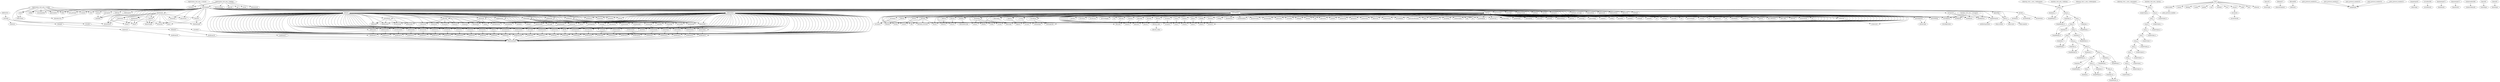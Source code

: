 strict digraph  {
	trimethop -> trimethop2;
	cecumact -> cecumevi;
	"followup_visit_1_arm_1:ibdhospnew" -> hosp_a;
	ucvisit -> ucvisit2;
	jejuact -> jejuevi;
	antibioticprior -> antibioticpriormo;
	meddraae14 -> othermedraae;
	trimethop2 -> meddraae24;
	ciproflox -> ciproflox2;
	hosp_d -> hosptype_d;
	hosp_d -> hosp_e;
	hosp_d -> hospibdtype_d;
	hosp_f -> hospibdtype_f;
	hosp_f -> hosptype_f;
	hosp_f -> hosp_g;
	ibdhospnew -> reminder;
	meddraae25 -> othermedraae;
	supplements -> omega3;
	supplements -> probiotic;
	ibdcoex_type -> ibdcoex_other;
	surg_d -> surg_e;
	surg_d -> surgerytype_d;
	infliximab2 -> meddraae12;
	sigmact -> sigmevi;
	meddraae28 -> othermedraae;
	hosptype_d -> hospibdtype_d;
	anyfamauto -> famun;
	anyfamauto -> famuc;
	anyfamauto -> famcd;
	meddraae16 -> othermedraae;
	famauto -> famautotype;
	hosptype_g -> hospibdtype_g;
	meddraae5 -> othermedraae;
	"baseline_visit_arm_1:ibdhosp" -> hosp_a;
	country -> dateofarrival;
	hosptype_h -> hospibdtype_h;
	gisurg -> reminder;
	surg_g -> surg_h;
	surg_g -> surgerytype_g;
	rifampin -> rifampin2;
	duodact -> duodevi;
	alcohol -> alcoholyes;
	alcohol -> alcoholdrinks;
	alcohol -> alcoholwhen;
	lenalidomide2 -> meddraae11;
	hosptype_b -> hospibdtype_b;
	meddraae22 -> othermedraae;
	sulfasa2 -> meddraae2;
	noconsent -> noconsentoth;
	oralsterd2 -> meddraae20;
	hosptype_k -> hospibdtype_k;
	"ibdliverl(3)" -> pscmeds;
	"registration_visit_arm_1:consent" -> visitcategory;
	"registration_visit_arm_1:consent" -> visitdate1;
	thalidomide -> thalidomide2;
	newidbdiag -> pcdaiobt;
	newidbdiag -> duodevi;
	newidbdiag -> cecumact;
	newidbdiag -> pcdaiscore;
	newidbdiag -> sigmevi;
	newidbdiag -> ucvisit;
	newidbdiag -> alb;
	newidbdiag -> parisclass;
	newidbdiag -> jejuact;
	newidbdiag -> parisgrow;
	newidbdiag -> pcdaistools;
	newidbdiag -> hbaiscore;
	newidbdiag -> pcdaiseverity;
	newidbdiag -> pucaiseverity;
	newidbdiag -> perianal_stricture;
	newidbdiag -> ibdcondl;
	newidbdiag -> transevi;
	newidbdiag -> sigmact;
	newidbdiag -> procevi;
	newidbdiag -> pcdaimanifest;
	newidbdiag -> hbaiobt;
	newidbdiag -> rectumevi;
	newidbdiag -> abcessess;
	newidbdiag -> hbaiabmass;
	newidbdiag -> pucaiawaken;
	newidbdiag -> duodact;
	newidbdiag -> scrotal;
	newidbdiag -> cecumevi;
	newidbdiag -> lsidedis;
	newidbdiag -> fistulizing;
	newidbdiag -> ileumact;
	newidbdiag -> transact;
	newidbdiag -> stomact;
	newidbdiag -> ibdliverl;
	newidbdiag -> ucstudies;
	newidbdiag -> htdiagdt;
	newidbdiag -> pcdaiwt;
	newidbdiag -> pcdairectal;
	newidbdiag -> pucaiabpain;
	newidbdiag -> parisclassification;
	newidbdiag -> paris;
	newidbdiag -> pcdaifunction;
	newidbdiag -> pucaifreq;
	newidbdiag -> chohnstudies;
	newidbdiag -> ggt;
	newidbdiag -> hbaicomp;
	newidbdiag -> fissure;
	newidbdiag -> plt;
	newidbdiag -> pcdaiabpain;
	newidbdiag -> pancoevi;
	newidbdiag -> esoevi;
	newidbdiag -> pucairectal;
	newidbdiag -> descact;
	newidbdiag -> pucaiactivity;
	newidbdiag -> pcdaitender;
	newidbdiag -> hemoglobin;
	newidbdiag -> mucosal2;
	newidbdiag -> perianal;
	newidbdiag -> parisbeh;
	newidbdiag -> hbaistoolnum;
	newidbdiag -> esoact;
	newidbdiag -> parissev;
	newidbdiag -> stenosing;
	newidbdiag -> bladder;
	newidbdiag -> jejuevi;
	newidbdiag -> prevwtdiag;
	newidbdiag -> ibdman;
	newidbdiag -> orophary;
	newidbdiag -> htdiag;
	newidbdiag -> enteric;
	newidbdiag -> ucvisit2;
	newidbdiag -> pucaidoa;
	newidbdiag -> pcdaidoa;
	newidbdiag -> ibdcond;
	newidbdiag -> wtdiagdt;
	newidbdiag -> hbaidoa;
	newidbdiag -> ast;
	newidbdiag -> hxpolyps;
	newidbdiag -> crohnvisit;
	newidbdiag -> pucaiobt;
	newidbdiag -> bun;
	newidbdiag -> prevhtdiagdt;
	newidbdiag -> toskin;
	newidbdiag -> ibdliver;
	newidbdiag -> creatine;
	newidbdiag -> skin;
	newidbdiag -> stomevi;
	newidbdiag -> wbc;
	newidbdiag -> hxcoldysp;
	newidbdiag -> alk;
	newidbdiag -> pancodis;
	newidbdiag -> rectumact;
	newidbdiag -> hbaiabpain;
	newidbdiag -> lsideevi;
	newidbdiag -> prevhtdiag;
	newidbdiag -> esr;
	newidbdiag -> parisuc;
	newidbdiag -> lab_reference;
	newidbdiag -> coldysptype;
	newidbdiag -> date_labs;
	newidbdiag -> hbaiwell;
	newidbdiag -> proctdis;
	newidbdiag -> pucaiconsist;
	newidbdiag -> hct;
	newidbdiag -> parisloc;
	newidbdiag -> coldyspgrade;
	newidbdiag -> hxcolcanc;
	newidbdiag -> descevi;
	newidbdiag -> pucaiscore;
	newidbdiag -> ileumevi;
	newidbdiag -> prevwtdiagdt;
	newidbdiag -> ibdcoex;
	newidbdiag -> crp;
	newidbdiag -> hbaicomp1;
	newidbdiag -> wtdiag;
	newidbdiag -> ibdmanl;
	newidbdiag -> fistula;
	lsidedis -> lsideevi;
	ibdtype -> pcdaiobt;
	ibdtype -> duodevi;
	ibdtype -> cecumact;
	ibdtype -> pcdaiscore;
	ibdtype -> sigmevi;
	ibdtype -> ucvisit;
	ibdtype -> alb;
	ibdtype -> parisclass;
	ibdtype -> jejuact;
	ibdtype -> parisgrow;
	ibdtype -> pcdaistools;
	ibdtype -> hbaiscore;
	ibdtype -> pcdaiseverity;
	ibdtype -> pucaiseverity;
	ibdtype -> perianal_stricture;
	ibdtype -> ibdcondl;
	ibdtype -> transevi;
	ibdtype -> sigmact;
	ibdtype -> procevi;
	ibdtype -> pcdaimanifest;
	ibdtype -> hbaiobt;
	ibdtype -> rectumevi;
	ibdtype -> abcessess;
	ibdtype -> hbaiabmass;
	ibdtype -> pucaiawaken;
	ibdtype -> duodact;
	ibdtype -> scrotal;
	ibdtype -> cecumevi;
	ibdtype -> lsidedis;
	ibdtype -> fistulizing;
	ibdtype -> ileumact;
	ibdtype -> crohnvisit2;
	ibdtype -> transact;
	ibdtype -> stomact;
	ibdtype -> ibdliverl;
	ibdtype -> ucstudies;
	ibdtype -> htdiagdt;
	ibdtype -> pcdaiwt;
	ibdtype -> pcdairectal;
	ibdtype -> pucaiabpain;
	ibdtype -> parisclassification;
	ibdtype -> paris;
	ibdtype -> pcdaifunction;
	ibdtype -> pucaifreq;
	ibdtype -> chohnstudies;
	ibdtype -> ggt;
	ibdtype -> hbaicomp;
	ibdtype -> fissure;
	ibdtype -> plt;
	ibdtype -> pcdaiabpain;
	ibdtype -> pancoevi;
	ibdtype -> esoevi;
	ibdtype -> pucairectal;
	ibdtype -> descact;
	ibdtype -> pucaiactivity;
	ibdtype -> pcdaitender;
	ibdtype -> hemoglobin;
	ibdtype -> mucosal2;
	ibdtype -> perianal;
	ibdtype -> parisbeh;
	ibdtype -> hbaistoolnum;
	ibdtype -> esoact;
	ibdtype -> parissev;
	ibdtype -> stenosing;
	ibdtype -> bladder;
	ibdtype -> jejuevi;
	ibdtype -> prevwtdiag;
	ibdtype -> ibdman;
	ibdtype -> orophary;
	ibdtype -> htdiag;
	ibdtype -> enteric;
	ibdtype -> ucvisit2;
	ibdtype -> pucaidoa;
	ibdtype -> pcdaidoa;
	ibdtype -> ibdcond;
	ibdtype -> wtdiagdt;
	ibdtype -> hbaidoa;
	ibdtype -> ast;
	ibdtype -> hxpolyps;
	ibdtype -> crohnvisit;
	ibdtype -> pucaiobt;
	ibdtype -> bun;
	ibdtype -> prevhtdiagdt;
	ibdtype -> toskin;
	ibdtype -> ibdliver;
	ibdtype -> creatine;
	ibdtype -> skin;
	ibdtype -> stomevi;
	ibdtype -> wbc;
	ibdtype -> hxcoldysp;
	ibdtype -> alk;
	ibdtype -> pancodis;
	ibdtype -> rectumact;
	ibdtype -> hbaiabpain;
	ibdtype -> lsideevi;
	ibdtype -> prevhtdiag;
	ibdtype -> esr;
	ibdtype -> parisuc;
	ibdtype -> lab_reference;
	ibdtype -> coldysptype;
	ibdtype -> date_labs;
	ibdtype -> hbaiwell;
	ibdtype -> proctdis;
	ibdtype -> pucaiconsist;
	ibdtype -> hct;
	ibdtype -> parisloc;
	ibdtype -> coldyspgrade;
	ibdtype -> hxcolcanc;
	ibdtype -> descevi;
	ibdtype -> pucaiscore;
	ibdtype -> ileumevi;
	ibdtype -> prevwtdiagdt;
	ibdtype -> ibdcoex;
	ibdtype -> crp;
	ibdtype -> hbaicomp1;
	ibdtype -> wtdiag;
	ibdtype -> ibdmanl;
	ibdtype -> fistula;
	ibdmednew -> trimethop;
	ibdmednew -> meddraae14;
	ibdmednew -> trimethop2;
	ibdmednew -> ciproflox;
	ibdmednew -> meddraae25;
	ibdmednew -> supplements;
	ibdmednew -> infliximab2;
	ibdmednew -> meddraae16;
	ibdmednew -> meddraae5;
	ibdmednew -> steroidcourse;
	ibdmednew -> lenalidomide2;
	ibdmednew -> meddraae22;
	ibdmednew -> sulfasa2;
	ibdmednew -> oralsterd2;
	ibdmednew -> thalidomide;
	ibdmednew -> oralsterd;
	ibdmednew -> meddraae2;
	ibdmednew -> natalizumab2;
	ibdmednew -> tocilizumab2;
	ibdmednew -> azathioprine;
	ibdmednew -> adalimumab2;
	ibdmednew -> azathioprine2;
	ibdmednew -> olsalazine2;
	ibdmednew -> infliximab;
	ibdmednew -> glucotds;
	ibdmednew -> mesalamine2;
	ibdmednew -> fk506;
	ibdmednew -> intrasterd;
	ibdmednew -> rectalstrd2;
	ibdmednew -> meddraae6;
	ibdmednew -> intrasterd2;
	ibdmednew -> mercap6;
	ibdmednew -> meddraae9;
	ibdmednew -> rectalstrd;
	ibdmednew -> othbiomed;
	ibdmednew -> adalimumab;
	ibdmednew -> cyclospa;
	ibdmednew -> thalidomide2;
	ibdmednew -> meddraae166;
	ibdmednew -> certolizumab;
	ibdmednew -> cyclospa2;
	ibdmednew -> natalizumab;
	ibdmednew -> meddraae12;
	ibdmednew -> meddraae1;
	ibdmednew -> meddraae4;
	ibdmednew -> methotrex;
	ibdmednew -> meddraae23;
	ibdmednew -> mercap62;
	ibdmednew -> meddraae24;
	ibdmednew -> ciproflox2;
	ibdmednew -> sulfasa;
	ibdmednew -> meddraae18;
	ibdmednew -> balsalazide2;
	ibdmednew -> chemomed;
	ibdmednew -> meddraae26;
	ibdmednew -> fecaltrans;
	ibdmednew -> meddraae7;
	ibdmednew -> lenalidomide;
	ibdmednew -> amoxicillin2;
	ibdmednew -> meddraae21;
	ibdmednew -> amoxicillin;
	ibdmednew -> golimumab2;
	ibdmednew -> medinfosc;
	ibdmednew -> meddraae20;
	ibdmednew -> golimumab;
	ibdmednew -> meddraae11;
	ibdmednew -> vancomycin2;
	ibdmednew -> enteral;
	ibdmednew -> vancomycin;
	ibdmednew -> antitnfmed;
	ibdmednew -> methotrex2;
	ibdmednew -> vedolizumab2;
	ibdmednew -> mesalamine;
	ibdmednew -> oralenteric2;
	ibdmednew -> oralenteric;
	ibdmednew -> meddraae19;
	ibdmednew -> certolizumab2;
	ibdmednew -> antibiotics;
	ibdmednew -> aminosali;
	ibdmednew -> medinfosc2;
	ibdmednew -> meddraae10;
	ibdmednew -> balsalazide;
	ibdmednew -> meddraae13;
	ibdmednew -> meddraae3;
	ibdmednew -> meddraae17;
	ibdmednew -> meddraae8;
	ibdmednew -> tocilizumab;
	ibdmednew -> metronida;
	ibdmednew -> fk5062;
	ibdmednew -> meddraae30;
	ibdmednew -> vedolizumab;
	ibdmednew -> metronida2;
	ibdmednew -> meddraae15;
	ibdmednew -> olsalazine;
	oralsterd -> oralsterd2;
	meddraae2 -> othermedraae;
	fistulizing -> scrotal;
	fistulizing -> bladder;
	fistulizing -> enteric;
	fistulizing -> toskin;
	hosptype_e -> hospibdtype_e;
	ageatdiag -> tobacco;
	natalizumab2 -> meddraae166;
	ileumact -> ileumevi;
	transact -> transevi;
	tocilizumab2 -> meddraae17;
	"famuc(8)" -> twinuctype;
	stomact -> stomevi;
	surg_i -> surg_j;
	surg_i -> surgerytype_i;
	azathioprine -> azathioprine2;
	adalimumab2 -> meddraae13;
	azathioprine2 -> meddraae6;
	"ibdmanl(7)" -> otherextraintest;
	hosp_e -> hosp_f;
	hosp_e -> hosptype_e;
	hosp_e -> hospibdtype_e;
	olsalazine2 -> meddraae4;
	surg_a -> surgerytype_a;
	surg_a -> surg_b;
	infliximab -> infliximab2;
	surg_c -> surg_d;
	surg_c -> surgerytype_c;
	"ibdcondl(6)" -> otherauto;
	surg_l -> surgerytype_l;
	ancestrynew -> jeworiginnew;
	"prior_protocol_number(5)" -> sampletype;
	rifampin2 -> meddraae29;
	glucotds -> steroidcourse;
	glucotds -> oralsterd;
	glucotds -> intrasterd;
	glucotds -> rectalstrd;
	glucotds -> oralenteric;
	tobacco -> tobaccoyes;
	tobacco -> tobaccopacks;
	tobacco -> tobaccowhen;
	fambreast -> breastdurex;
	fambreast -> breastdur;
	mesalamine2 -> meddraae1;
	surg_e -> surg_f;
	surg_e -> surgerytype_e;
	fk506 -> fk5062;
	hosptype_a -> hospibdtype_a;
	intrasterd -> intrasterd2;
	rectalstrd2 -> meddraae19;
	meddraae6 -> othermedraae;
	descact -> descevi;
	intrasterd2 -> meddraae21;
	mercap6 -> mercap62;
	meddraae9 -> othermedraae;
	rectalstrd -> rectalstrd2;
	othbiomed -> natalizumab;
	othbiomed -> ustekinumab;
	othbiomed -> tocilizumab;
	othbiomed -> vedolizumab;
	adalimumab -> adalimumab2;
	famimm -> famimmtype;
	perianal -> perianal_stricture;
	perianal -> fissure;
	perianal -> skin;
	perianal -> fistula;
	cyclospa -> cyclospa2;
	thalidomide2 -> meddraae10;
	meddraae166 -> othermedraae;
	certolizumab -> certolizumab2;
	cyclospa2 -> meddraae9;
	natalizumab -> natalizumab2;
	meddraae12 -> othermedraae;
	hosp_b -> hosptype_b;
	hosp_b -> hospibdtype_b;
	hosp_b -> hosp_c;
	meddraae1 -> othermedraae;
	esoact -> esoevi;
	meddraae4 -> othermedraae;
	surg_f -> surg_g;
	surg_f -> surgerytype_f;
	methotrex -> methotrex2;
	meddraae23 -> othermedraae;
	"sampletype(8)" -> othersamp;
	"followup_visit_1_arm_1:gisurgnew" -> surg_a;
	mercap62 -> meddraae5;
	jeworiginnew -> jewanctype;
	"prior_protocol_number(1)" -> sampletype;
	meddraae24 -> othermedraae;
	hosp_i -> hospibdtype_i;
	hosp_i -> hosp_j;
	hosp_i -> hospibdtype_l;
	hosp_i -> hosptype_i;
	ibdman -> ibdmanl;
	ciproflox2 -> meddraae23;
	"baseline_visit_arm_1:enviquest" -> antibioticprior;
	"baseline_visit_arm_1:enviquest" -> smokepreg;
	"baseline_visit_arm_1:enviquest" -> steroidprior;
	"baseline_visit_arm_1:enviquest" -> smokeprior;
	"baseline_visit_arm_1:enviquest" -> smokeprior2;
	sulfasa -> sulfasa2;
	ursodiol2 -> meddraae27;
	ibddiagchange -> prioribddiag;
	meddraae18 -> othermedraae;
	hosptype_m -> hospibdtype_m;
	balsalazide2 -> meddraae3;
	chemomed -> thalidomide;
	chemomed -> azathioprine;
	chemomed -> fk506;
	chemomed -> mercap6;
	chemomed -> cyclospa;
	chemomed -> methotrex;
	chemomed -> lenalidomide;
	ustekinumab2 -> meddraae30;
	hosp_j -> hosptype_j;
	hosp_j -> hosp_k;
	hosp_j -> hospibdtype_j;
	"prior_protocol_number(3)" -> sampletype;
	meddraae26 -> othermedraae;
	hosp_l -> hosptype_l;
	meddraae7 -> othermedraae;
	"ucstudies(99)" -> ucstudiesoth;
	nsaid -> nsaid_doses;
	lenalidomide -> lenalidomide2;
	amoxicillin2 -> meddraae25;
	ibdcond -> ibdcondl;
	hbaidoa -> hbiwelldescript;
	surg_b -> surg_c;
	surg_b -> surgerytype_b;
	hosptype_f -> hospibdtype_f;
	meddraae21 -> othermedraae;
	surg_h -> surg_i;
	surg_h -> surgerytype_h;
	"famimmtype(7)" -> famimmoth;
	amoxicillin -> amoxicillin2;
	hosp_c -> hosp_d;
	hosp_c -> hospibdtype_c;
	hosp_c -> hosptype_c;
	"famautotype(7)" -> famautooth;
	"followup_visit_2_arm_1:ibdhospnew" -> hosp_a;
	golimumab2 -> meddraae15;
	surg_j -> surg_k;
	surg_j -> surgerytype_j;
	"chohnstudies(99)" -> chohnstudiesoth;
	meddraae20 -> othermedraae;
	"baseline_visit_arm_1:gisurg" -> surg_a;
	crohnvisit -> crohnvisit2;
	hosptype_j -> hospibdtype_j;
	golimumab -> golimumab2;
	"famcd(8)" -> twincdtype;
	"prior_protocol_number(4)" -> sampletype;
	meddraae11 -> othermedraae;
	pscmeds -> rifampin;
	pscmeds -> ursodiol;
	pscmeds -> cholestyr;
	vancomycin2 -> meddraae26;
	ibdliver -> ibdliverl;
	jeworigin -> jewanctype;
	ustekinumab -> ustekinumab2;
	ibdhosp -> reminder;
	"registration_visit_arm_1:veoibd" -> oral_perianal;
	"registration_visit_arm_1:veoibd" -> country;
	"registration_visit_arm_1:veoibd" -> milkal;
	"registration_visit_arm_1:veoibd" -> crite;
	"registration_visit_arm_1:veoibd" -> dateofarrival;
	"registration_visit_arm_1:veoibd" -> consanguinity;
	"registration_visit_arm_1:veoibd" -> nsaid_doses;
	"registration_visit_arm_1:veoibd" -> gastroinfect;
	"registration_visit_arm_1:veoibd" -> nsaid;
	"registration_visit_arm_1:veoibd" -> breastdurex;
	"registration_visit_arm_1:veoibd" -> follic;
	hxcoldysp -> coldysptype;
	hxcoldysp -> coldyspgrade;
	vancomycin -> vancomycin2;
	antitnfmed -> infliximab;
	antitnfmed -> adalimumab;
	antitnfmed -> certolizumab;
	antitnfmed -> golimumab;
	methotrex2 -> meddraae7;
	vedolizumab2 -> meddraae16;
	hosptype_c -> hospibdtype_c;
	pancodis -> pancoevi;
	mesalamine -> mesalamine2;
	steroidprior -> steroidpriormo;
	oralenteric2 -> meddraae18;
	rectumact -> rectumevi;
	hosptype_i -> hospibdtype_i;
	hosptype_i -> hospibdtype_l;
	oralenteric -> oralenteric2;
	ibdmed -> trimethop;
	ibdmed -> meddraae14;
	ibdmed -> trimethop2;
	ibdmed -> ciproflox;
	ibdmed -> meddraae25;
	ibdmed -> supplements;
	ibdmed -> infliximab2;
	ibdmed -> meddraae16;
	ibdmed -> meddraae5;
	ibdmed -> steroidcourse;
	ibdmed -> lenalidomide2;
	ibdmed -> meddraae22;
	ibdmed -> sulfasa2;
	ibdmed -> oralsterd2;
	ibdmed -> thalidomide;
	ibdmed -> oralsterd;
	ibdmed -> meddraae2;
	ibdmed -> natalizumab2;
	ibdmed -> tocilizumab2;
	ibdmed -> azathioprine;
	ibdmed -> adalimumab2;
	ibdmed -> azathioprine2;
	ibdmed -> olsalazine2;
	ibdmed -> infliximab;
	ibdmed -> glucotds;
	ibdmed -> mesalamine2;
	ibdmed -> fk506;
	ibdmed -> intrasterd;
	ibdmed -> rectalstrd2;
	ibdmed -> meddraae6;
	ibdmed -> intrasterd2;
	ibdmed -> mercap6;
	ibdmed -> meddraae9;
	ibdmed -> rectalstrd;
	ibdmed -> othbiomed;
	ibdmed -> adalimumab;
	ibdmed -> cyclospa;
	ibdmed -> thalidomide2;
	ibdmed -> meddraae166;
	ibdmed -> certolizumab;
	ibdmed -> cyclospa2;
	ibdmed -> natalizumab;
	ibdmed -> meddraae12;
	ibdmed -> meddraae1;
	ibdmed -> meddraae4;
	ibdmed -> methotrex;
	ibdmed -> meddraae23;
	ibdmed -> mercap62;
	ibdmed -> meddraae24;
	ibdmed -> ciproflox2;
	ibdmed -> sulfasa;
	ibdmed -> meddraae18;
	ibdmed -> balsalazide2;
	ibdmed -> chemomed;
	ibdmed -> meddraae26;
	ibdmed -> fecaltrans;
	ibdmed -> meddraae7;
	ibdmed -> lenalidomide;
	ibdmed -> amoxicillin2;
	ibdmed -> meddraae21;
	ibdmed -> amoxicillin;
	ibdmed -> golimumab2;
	ibdmed -> medinfosc;
	ibdmed -> meddraae20;
	ibdmed -> golimumab;
	ibdmed -> meddraae11;
	ibdmed -> vancomycin2;
	ibdmed -> enteral;
	ibdmed -> vancomycin;
	ibdmed -> antitnfmed;
	ibdmed -> methotrex2;
	ibdmed -> vedolizumab2;
	ibdmed -> mesalamine;
	ibdmed -> oralenteric2;
	ibdmed -> oralenteric;
	ibdmed -> meddraae19;
	ibdmed -> certolizumab2;
	ibdmed -> antibiotics;
	ibdmed -> aminosali;
	ibdmed -> medinfosc2;
	ibdmed -> meddraae10;
	ibdmed -> balsalazide;
	ibdmed -> meddraae13;
	ibdmed -> meddraae3;
	ibdmed -> meddraae17;
	ibdmed -> meddraae8;
	ibdmed -> tocilizumab;
	ibdmed -> metronida;
	ibdmed -> fk5062;
	ibdmed -> meddraae30;
	ibdmed -> vedolizumab;
	ibdmed -> metronida2;
	ibdmed -> meddraae15;
	ibdmed -> olsalazine;
	meddraae29 -> othermedraae;
	gisurgnew -> reminder;
	otherstudies -> prior_protocol_number;
	"registration_visit_arm_1:ibddiag" -> entertoredcap;
	"registration_visit_arm_1:ibddiag" -> crite;
	"registration_visit_arm_1:ibddiag" -> paperfill;
	"registration_visit_arm_1:ibddiag" -> review;
	"registration_visit_arm_1:ibddiag" -> visitcategory;
	"registration_visit_arm_1:ibddiag" -> dateentered;
	"registration_visit_arm_1:ibddiag" -> age;
	"registration_visit_arm_1:ibddiag" -> visitdate1;
	hosp_k -> hosptype_k;
	hosp_k -> hospibdtype_k;
	hosp_k -> hosp_l;
	hosp_k -> hosp_m;
	meddraae19 -> othermedraae;
	surg_k -> surg_l;
	surg_k -> surgerytype_k;
	famhisnew -> anyfamauto;
	famhisnew -> famauto;
	famhisnew -> fambreast;
	famhisnew -> famimm;
	famhisnew -> caesarean;
	famhisnew -> famun;
	famhisnew -> famcolcanc;
	famhisnew -> famuc;
	famhisnew -> breastdurex;
	famhisnew -> famautotype;
	famhisnew -> famimmtype;
	famhisnew -> famcd;
	famhisnew -> breastdur;
	certolizumab2 -> meddraae14;
	ursodiol -> ursodiol2;
	hosp_m -> hospibdtype_m;
	hosp_m -> hosptype_m;
	antibiotics -> trimethop;
	antibiotics -> ciproflox;
	antibiotics -> amoxicillin;
	antibiotics -> vancomycin;
	antibiotics -> metronida;
	proctdis -> procevi;
	"famun(8)" -> tineuntype;
	"prior_protocol_number(2)" -> sampletype;
	cholestyr -> cholestyr2;
	visitcategory -> ibddiag1;
	visitcategory -> antibioticprior;
	visitcategory -> onsetdt;
	visitcategory -> smokepreg;
	visitcategory -> prioribddiag;
	visitcategory -> ibdhospnew;
	visitcategory -> anyfamauto;
	visitcategory -> oral_perianal;
	visitcategory -> famauto;
	visitcategory -> country;
	visitcategory -> gisurg;
	visitcategory -> enviquest;
	visitcategory -> newidbdiag;
	visitcategory -> ibdtype;
	visitcategory -> ibdmednew;
	visitcategory -> visittype_message;
	visitcategory -> ageatdiag;
	visitcategory -> milkal;
	visitcategory -> crite;
	visitcategory -> ancestrynew;
	visitcategory -> fambreast;
	visitcategory -> consanguinity;
	visitcategory -> famimm;
	visitcategory -> caesarean;
	visitcategory -> famun;
	visitcategory -> gastroinfect;
	visitcategory -> famcolcanc;
	visitcategory -> ibddiagchange;
	visitcategory -> nsaid;
	visitcategory -> famuc;
	visitcategory -> breastdurex;
	visitcategory -> historyfrom;
	visitcategory -> jeworigin;
	visitcategory -> famautotype;
	visitcategory -> ibdhosp;
	visitcategory -> follic;
	visitcategory -> steroidprior;
	visitcategory -> ibdmed;
	visitcategory -> gisurgnew;
	visitcategory -> famimmtype;
	visitcategory -> ageatonset;
	visitcategory -> famhisnew;
	visitcategory -> historyfrom2;
	visitcategory -> famcd;
	visitcategory -> smokeprior;
	visitcategory -> phyassess;
	visitcategory -> smokeprior2;
	visitcategory -> breastdur;
	visitcategory -> enviquest2;
	visitcategory -> visittype;
	aminosali -> sulfasa;
	aminosali -> mesalamine;
	aminosali -> balsalazide;
	aminosali -> olsalazine;
	start -> contact;
	start -> ibddiag;
	start -> veoibd;
	start -> gender;
	start -> race;
	start -> visitdate;
	start -> otherstudies;
	start -> mrn;
	start -> consent;
	start -> subid;
	start -> dob;
	start -> ethnicity;
	consent -> noconsent;
	meddraae10 -> othermedraae;
	meddraae27 -> othermedraae;
	balsalazide -> balsalazide2;
	hosp_h -> hosptype_h;
	hosp_h -> hospibdtype_h;
	hosp_h -> hosp_i;
	meddraae13 -> othermedraae;
	meddraae3 -> othermedraae;
	meddraae17 -> othermedraae;
	enviquest2 -> antibioticprior;
	enviquest2 -> smokepreg;
	enviquest2 -> steroidprior;
	enviquest2 -> smokeprior;
	enviquest2 -> smokeprior2;
	meddraae8 -> othermedraae;
	tocilizumab -> tocilizumab2;
	metronida -> metronida2;
	cholestyr2 -> meddraae28;
	ibdcoex -> ibdcoex_type;
	hosp_a -> hosptype_a;
	hosp_a -> hosp_b;
	hosp_a -> hospibdtype_a;
	age -> alcohol;
	age -> tobacco;
	fk5062 -> meddraae8;
	hbaicomp1 -> hbaicomp;
	vedolizumab -> vedolizumab2;
	metronida2 -> meddraae22;
	meddraae15 -> othermedraae;
	olsalazine -> olsalazine2;
	hosp_g -> hosptype_g;
	hosp_g -> hospibdtype_g;
	hosp_g -> hosp_h;
}
